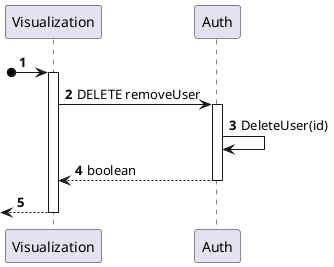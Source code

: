 @startuml

autonumber

participant Visualization
participant "Auth" as GI

?o-> Visualization:
activate Visualization


Visualization -> GI: DELETE removeUser
activate GI

GI -> GI: DeleteUser(id)

GI --> Visualization: boolean
deactivate GI


<-- Visualization:
deactivate Visualization

@enduml
